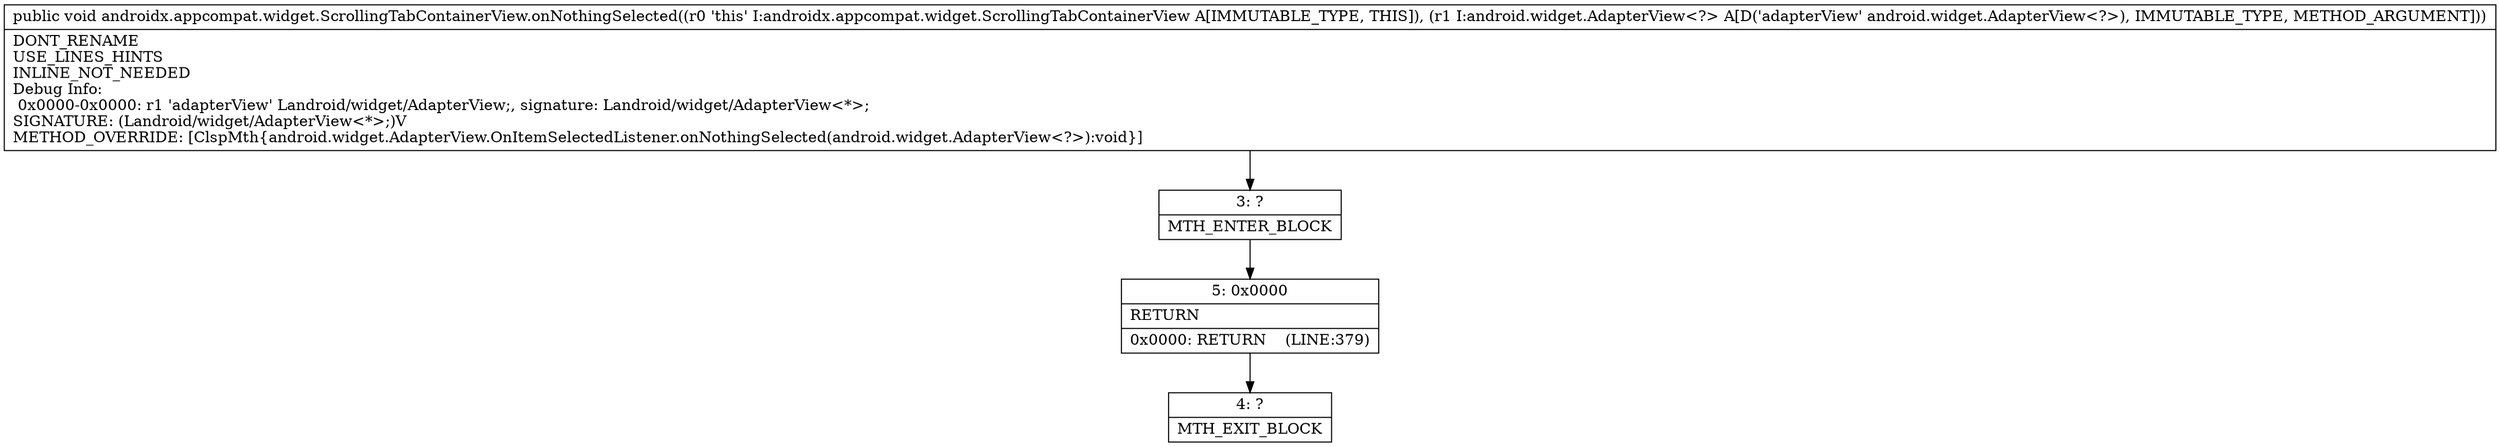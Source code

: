 digraph "CFG forandroidx.appcompat.widget.ScrollingTabContainerView.onNothingSelected(Landroid\/widget\/AdapterView;)V" {
Node_3 [shape=record,label="{3\:\ ?|MTH_ENTER_BLOCK\l}"];
Node_5 [shape=record,label="{5\:\ 0x0000|RETURN\l|0x0000: RETURN    (LINE:379)\l}"];
Node_4 [shape=record,label="{4\:\ ?|MTH_EXIT_BLOCK\l}"];
MethodNode[shape=record,label="{public void androidx.appcompat.widget.ScrollingTabContainerView.onNothingSelected((r0 'this' I:androidx.appcompat.widget.ScrollingTabContainerView A[IMMUTABLE_TYPE, THIS]), (r1 I:android.widget.AdapterView\<?\> A[D('adapterView' android.widget.AdapterView\<?\>), IMMUTABLE_TYPE, METHOD_ARGUMENT]))  | DONT_RENAME\lUSE_LINES_HINTS\lINLINE_NOT_NEEDED\lDebug Info:\l  0x0000\-0x0000: r1 'adapterView' Landroid\/widget\/AdapterView;, signature: Landroid\/widget\/AdapterView\<*\>;\lSIGNATURE: (Landroid\/widget\/AdapterView\<*\>;)V\lMETHOD_OVERRIDE: [ClspMth\{android.widget.AdapterView.OnItemSelectedListener.onNothingSelected(android.widget.AdapterView\<?\>):void\}]\l}"];
MethodNode -> Node_3;Node_3 -> Node_5;
Node_5 -> Node_4;
}

